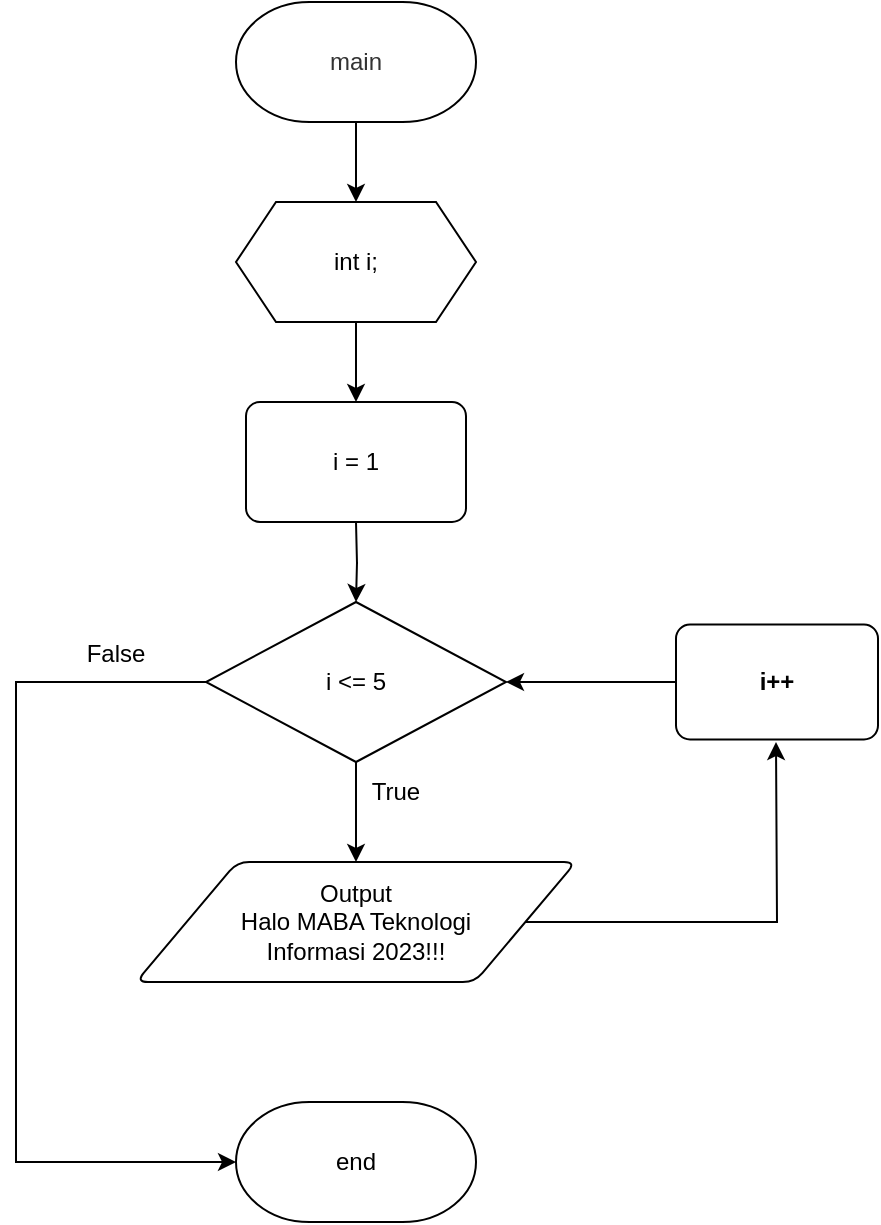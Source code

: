 <mxfile version="21.8.2" type="device">
  <diagram name="Page-1" id="bOsw9nqrsD_bBNR3ue8Q">
    <mxGraphModel dx="667" dy="820" grid="1" gridSize="10" guides="1" tooltips="1" connect="1" arrows="1" fold="1" page="1" pageScale="1" pageWidth="827" pageHeight="1169" math="0" shadow="0">
      <root>
        <mxCell id="0" />
        <mxCell id="1" parent="0" />
        <mxCell id="wiBSHBN3SHqBTRkv2X46-2" value="main" style="strokeWidth=1;html=1;shape=mxgraph.flowchart.terminator;whiteSpace=wrap;fontFamily=Helvetica;fillColor=#ffffff;fontColor=#333333;strokeColor=#000000;" parent="1" vertex="1">
          <mxGeometry x="120" y="20" width="120" height="60" as="geometry" />
        </mxCell>
        <mxCell id="wiBSHBN3SHqBTRkv2X46-14" value="Output&lt;br&gt;Halo MABA Teknologi &lt;br&gt;Informasi 2023!!!" style="shape=parallelogram;html=1;strokeWidth=1;perimeter=parallelogramPerimeter;whiteSpace=wrap;rounded=1;arcSize=12;size=0.23;fontFamily=Helvetica;" parent="1" vertex="1">
          <mxGeometry x="70" y="450" width="220" height="60" as="geometry" />
        </mxCell>
        <mxCell id="wiBSHBN3SHqBTRkv2X46-16" value="end" style="strokeWidth=1;html=1;shape=mxgraph.flowchart.terminator;whiteSpace=wrap;fontFamily=Helvetica;" parent="1" vertex="1">
          <mxGeometry x="120" y="570" width="120" height="60" as="geometry" />
        </mxCell>
        <mxCell id="-0l5DUAA4vOfdjbImzqf-3" value="i &amp;lt;= 5" style="strokeWidth=1;html=1;shape=mxgraph.flowchart.decision;whiteSpace=wrap;strokeColor=default;" parent="1" vertex="1">
          <mxGeometry x="105" y="320" width="150" height="80" as="geometry" />
        </mxCell>
        <mxCell id="-0l5DUAA4vOfdjbImzqf-18" value="True&lt;br&gt;" style="text;html=1;strokeColor=none;fillColor=none;align=center;verticalAlign=middle;whiteSpace=wrap;rounded=0;" parent="1" vertex="1">
          <mxGeometry x="170" y="400" width="60" height="30" as="geometry" />
        </mxCell>
        <mxCell id="-0l5DUAA4vOfdjbImzqf-19" value="False" style="text;html=1;strokeColor=none;fillColor=none;align=center;verticalAlign=middle;whiteSpace=wrap;rounded=0;" parent="1" vertex="1">
          <mxGeometry x="30" y="331.25" width="60" height="30" as="geometry" />
        </mxCell>
        <mxCell id="yroZsAI1TZclIp63O1wr-3" style="edgeStyle=orthogonalEdgeStyle;rounded=0;orthogonalLoop=1;jettySize=auto;html=1;entryX=0.5;entryY=0;entryDx=0;entryDy=0;fontFamily=Helvetica;strokeWidth=1;fillColor=#f5f5f5;strokeColor=#000000;shadow=0;" parent="1" edge="1">
          <mxGeometry relative="1" as="geometry">
            <mxPoint x="180" y="280" as="sourcePoint" />
            <mxPoint x="180" y="320" as="targetPoint" />
          </mxGeometry>
        </mxCell>
        <mxCell id="yroZsAI1TZclIp63O1wr-15" style="edgeStyle=orthogonalEdgeStyle;rounded=0;orthogonalLoop=1;jettySize=auto;html=1;fontFamily=Helvetica;strokeWidth=1;fillColor=#f5f5f5;strokeColor=#000000;shadow=0;" parent="1" source="-0l5DUAA4vOfdjbImzqf-3" target="wiBSHBN3SHqBTRkv2X46-14" edge="1">
          <mxGeometry relative="1" as="geometry">
            <mxPoint x="179.5" y="520" as="sourcePoint" />
            <mxPoint x="179.5" y="570" as="targetPoint" />
          </mxGeometry>
        </mxCell>
        <mxCell id="yroZsAI1TZclIp63O1wr-33" value="i = 1" style="rounded=1;whiteSpace=wrap;html=1;absoluteArcSize=1;arcSize=14;strokeWidth=1;fontColor=#000000;" parent="1" vertex="1">
          <mxGeometry x="125" y="220" width="110" height="60" as="geometry" />
        </mxCell>
        <mxCell id="yroZsAI1TZclIp63O1wr-36" value="&lt;b&gt;i++&lt;/b&gt;" style="rounded=1;whiteSpace=wrap;html=1;absoluteArcSize=1;arcSize=14;strokeWidth=1;fontColor=#000000;" parent="1" vertex="1">
          <mxGeometry x="340" y="331.25" width="101" height="57.5" as="geometry" />
        </mxCell>
        <mxCell id="yroZsAI1TZclIp63O1wr-37" style="edgeStyle=orthogonalEdgeStyle;rounded=0;orthogonalLoop=1;jettySize=auto;html=1;entryX=1;entryY=0.5;entryDx=0;entryDy=0;fontFamily=Helvetica;strokeWidth=1;fillColor=#f5f5f5;strokeColor=#000000;shadow=0;exitX=0;exitY=0.5;exitDx=0;exitDy=0;entryPerimeter=0;" parent="1" source="yroZsAI1TZclIp63O1wr-36" target="-0l5DUAA4vOfdjbImzqf-3" edge="1">
          <mxGeometry relative="1" as="geometry">
            <mxPoint x="340" y="350" as="sourcePoint" />
            <mxPoint x="340" y="400" as="targetPoint" />
          </mxGeometry>
        </mxCell>
        <mxCell id="yroZsAI1TZclIp63O1wr-38" style="edgeStyle=orthogonalEdgeStyle;rounded=0;orthogonalLoop=1;jettySize=auto;html=1;fontFamily=Helvetica;strokeWidth=1;fillColor=#f5f5f5;strokeColor=#000000;shadow=0;exitX=1;exitY=0.5;exitDx=0;exitDy=0;" parent="1" source="wiBSHBN3SHqBTRkv2X46-14" edge="1">
          <mxGeometry relative="1" as="geometry">
            <mxPoint x="290" y="455" as="sourcePoint" />
            <mxPoint x="390" y="390" as="targetPoint" />
          </mxGeometry>
        </mxCell>
        <mxCell id="yroZsAI1TZclIp63O1wr-39" style="edgeStyle=orthogonalEdgeStyle;rounded=0;orthogonalLoop=1;jettySize=auto;html=1;fontFamily=Helvetica;strokeWidth=1;fillColor=#f5f5f5;strokeColor=#000000;shadow=0;exitX=0;exitY=0.5;exitDx=0;exitDy=0;entryX=0;entryY=0.5;entryDx=0;entryDy=0;entryPerimeter=0;exitPerimeter=0;" parent="1" source="-0l5DUAA4vOfdjbImzqf-3" target="wiBSHBN3SHqBTRkv2X46-16" edge="1">
          <mxGeometry relative="1" as="geometry">
            <mxPoint x="-80" y="560" as="sourcePoint" />
            <mxPoint x="72" y="470" as="targetPoint" />
            <Array as="points">
              <mxPoint x="10" y="360" />
              <mxPoint x="10" y="600" />
            </Array>
          </mxGeometry>
        </mxCell>
        <mxCell id="_PpnVaL7gsztwB5k8JQI-1" value="int i;" style="shape=hexagon;perimeter=hexagonPerimeter2;whiteSpace=wrap;html=1;fixedSize=1;" parent="1" vertex="1">
          <mxGeometry x="120" y="120" width="120" height="60" as="geometry" />
        </mxCell>
        <mxCell id="_PpnVaL7gsztwB5k8JQI-2" style="edgeStyle=orthogonalEdgeStyle;rounded=0;orthogonalLoop=1;jettySize=auto;html=1;fontFamily=Helvetica;strokeWidth=1;fillColor=#f5f5f5;strokeColor=#000000;shadow=0;" parent="1" source="_PpnVaL7gsztwB5k8JQI-1" target="yroZsAI1TZclIp63O1wr-33" edge="1">
          <mxGeometry relative="1" as="geometry">
            <mxPoint x="175" y="230" as="targetPoint" />
            <mxPoint x="174.5" y="180" as="sourcePoint" />
            <Array as="points" />
          </mxGeometry>
        </mxCell>
        <mxCell id="_PpnVaL7gsztwB5k8JQI-5" style="edgeStyle=orthogonalEdgeStyle;rounded=0;orthogonalLoop=1;jettySize=auto;html=1;fontFamily=Helvetica;strokeWidth=1;fillColor=#f5f5f5;strokeColor=#000000;shadow=0;" parent="1" source="wiBSHBN3SHqBTRkv2X46-2" target="_PpnVaL7gsztwB5k8JQI-1" edge="1">
          <mxGeometry relative="1" as="geometry">
            <mxPoint x="179.74" y="120" as="targetPoint" />
            <mxPoint x="179.74" y="80" as="sourcePoint" />
            <Array as="points" />
          </mxGeometry>
        </mxCell>
      </root>
    </mxGraphModel>
  </diagram>
</mxfile>
